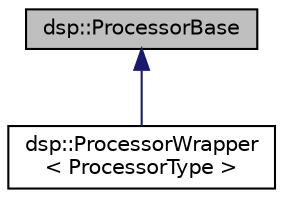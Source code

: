digraph "dsp::ProcessorBase"
{
  bgcolor="transparent";
  edge [fontname="Helvetica",fontsize="10",labelfontname="Helvetica",labelfontsize="10"];
  node [fontname="Helvetica",fontsize="10",shape=record];
  Node0 [label="dsp::ProcessorBase",height=0.2,width=0.4,color="black", fillcolor="grey75", style="filled", fontcolor="black"];
  Node0 -> Node1 [dir="back",color="midnightblue",fontsize="10",style="solid",fontname="Helvetica"];
  Node1 [label="dsp::ProcessorWrapper\l\< ProcessorType \>",height=0.2,width=0.4,color="black",URL="$structdsp_1_1ProcessorWrapper.html",tooltip="Wraps an instance of a given processor class, and exposes it through the ProcessorBase interface..."];
}
